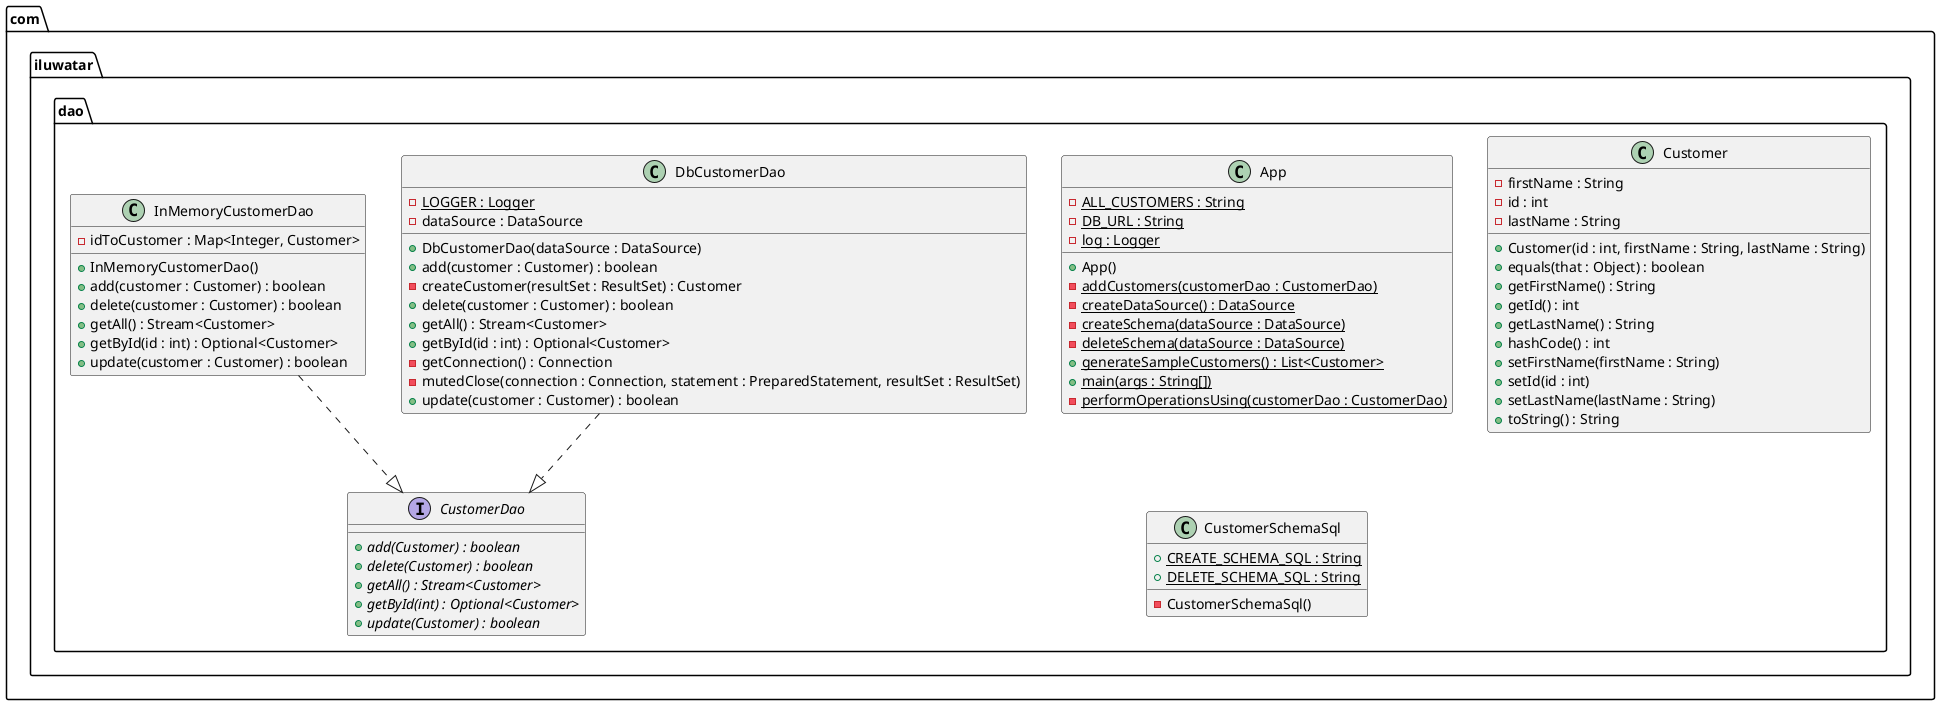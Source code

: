 @startuml
package com.iluwatar.dao {
  class App {
    - ALL_CUSTOMERS : String {static}
    - DB_URL : String {static}
    - log : Logger {static}
    + App()
    - addCustomers(customerDao : CustomerDao) {static}
    - createDataSource() : DataSource {static}
    - createSchema(dataSource : DataSource) {static}
    - deleteSchema(dataSource : DataSource) {static}
    + generateSampleCustomers() : List<Customer> {static}
    + main(args : String[]) {static}
    - performOperationsUsing(customerDao : CustomerDao) {static}
  }
  class Customer {
    - firstName : String
    - id : int
    - lastName : String
    + Customer(id : int, firstName : String, lastName : String)
    + equals(that : Object) : boolean
    + getFirstName() : String
    + getId() : int
    + getLastName() : String
    + hashCode() : int
    + setFirstName(firstName : String)
    + setId(id : int)
    + setLastName(lastName : String)
    + toString() : String
  }
  interface CustomerDao {
    + add(Customer) : boolean {abstract}
    + delete(Customer) : boolean {abstract}
    + getAll() : Stream<Customer> {abstract}
    + getById(int) : Optional<Customer> {abstract}
    + update(Customer) : boolean {abstract}
  }
  class CustomerSchemaSql {
    + CREATE_SCHEMA_SQL : String {static}
    + DELETE_SCHEMA_SQL : String {static}
    - CustomerSchemaSql()
  }
  class DbCustomerDao {
    - LOGGER : Logger {static}
    - dataSource : DataSource
    + DbCustomerDao(dataSource : DataSource)
    + add(customer : Customer) : boolean
    - createCustomer(resultSet : ResultSet) : Customer
    + delete(customer : Customer) : boolean
    + getAll() : Stream<Customer>
    + getById(id : int) : Optional<Customer>
    - getConnection() : Connection
    - mutedClose(connection : Connection, statement : PreparedStatement, resultSet : ResultSet)
    + update(customer : Customer) : boolean
  }
  class InMemoryCustomerDao {
    - idToCustomer : Map<Integer, Customer>
    + InMemoryCustomerDao()
    + add(customer : Customer) : boolean
    + delete(customer : Customer) : boolean
    + getAll() : Stream<Customer>
    + getById(id : int) : Optional<Customer>
    + update(customer : Customer) : boolean
  }
}
DbCustomerDao ..|> CustomerDao 
InMemoryCustomerDao ..|> CustomerDao 
@enduml